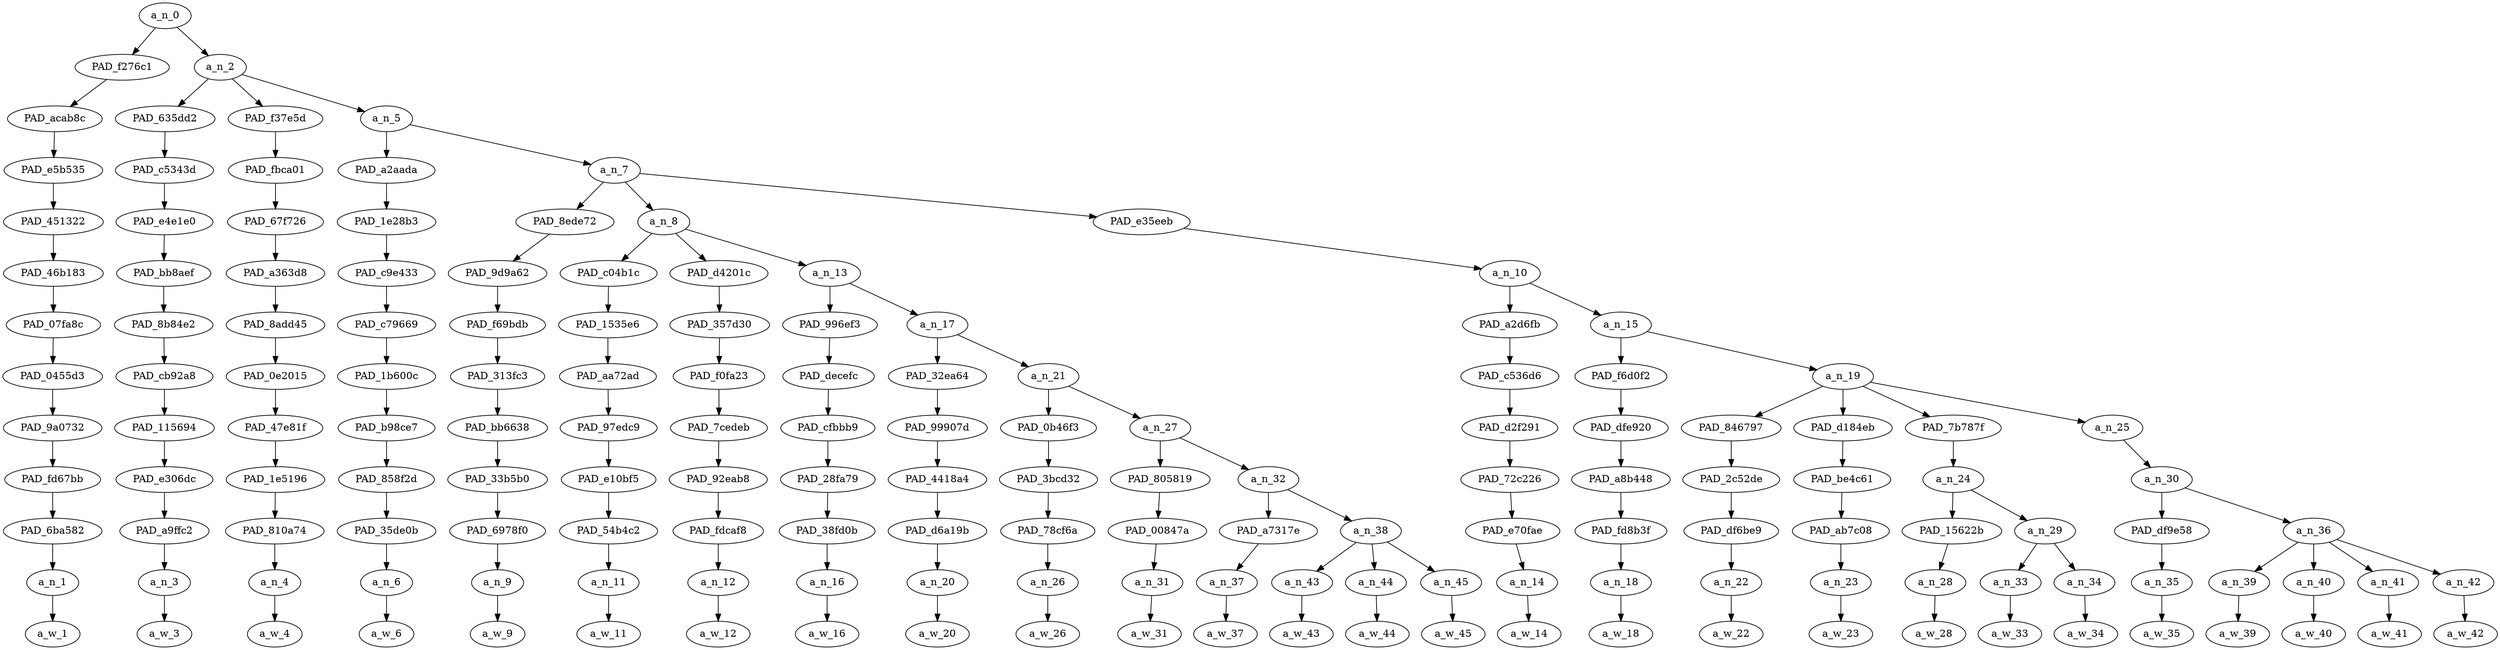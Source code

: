 strict digraph "" {
	a_n_0	[div_dir=1,
		index=0,
		level=12,
		pos="1.7418981481481481,12!",
		text_span="[0, 1, 2, 3, 4, 5, 6, 7, 8, 9, 10, 11, 12, 13, 14, 15, 16, 17, 18, 19, 20, 21, 22, 23, 24, 25, 26]",
		value=1.00000002];
	PAD_f276c1	[div_dir=1,
		index=0,
		level=11,
		pos="0.0,11!",
		text_span="[0]",
		value=0.02813218];
	a_n_0 -> PAD_f276c1;
	a_n_2	[div_dir=1,
		index=1,
		level=11,
		pos="3.4837962962962963,11!",
		text_span="[1, 2, 3, 4, 5, 6, 7, 8, 9, 10, 11, 12, 13, 14, 15, 16, 17, 18, 19, 20, 21, 22, 23, 24, 25, 26]",
		value=0.97115986];
	a_n_0 -> a_n_2;
	PAD_acab8c	[div_dir=1,
		index=0,
		level=10,
		pos="0.0,10!",
		text_span="[0]",
		value=0.02813218];
	PAD_f276c1 -> PAD_acab8c;
	PAD_e5b535	[div_dir=1,
		index=0,
		level=9,
		pos="0.0,9!",
		text_span="[0]",
		value=0.02813218];
	PAD_acab8c -> PAD_e5b535;
	PAD_451322	[div_dir=1,
		index=0,
		level=8,
		pos="0.0,8!",
		text_span="[0]",
		value=0.02813218];
	PAD_e5b535 -> PAD_451322;
	PAD_46b183	[div_dir=1,
		index=0,
		level=7,
		pos="0.0,7!",
		text_span="[0]",
		value=0.02813218];
	PAD_451322 -> PAD_46b183;
	PAD_07fa8c	[div_dir=1,
		index=0,
		level=6,
		pos="0.0,6!",
		text_span="[0]",
		value=0.02813218];
	PAD_46b183 -> PAD_07fa8c;
	PAD_0455d3	[div_dir=1,
		index=0,
		level=5,
		pos="0.0,5!",
		text_span="[0]",
		value=0.02813218];
	PAD_07fa8c -> PAD_0455d3;
	PAD_9a0732	[div_dir=1,
		index=0,
		level=4,
		pos="0.0,4!",
		text_span="[0]",
		value=0.02813218];
	PAD_0455d3 -> PAD_9a0732;
	PAD_fd67bb	[div_dir=1,
		index=0,
		level=3,
		pos="0.0,3!",
		text_span="[0]",
		value=0.02813218];
	PAD_9a0732 -> PAD_fd67bb;
	PAD_6ba582	[div_dir=1,
		index=0,
		level=2,
		pos="0.0,2!",
		text_span="[0]",
		value=0.02813218];
	PAD_fd67bb -> PAD_6ba582;
	a_n_1	[div_dir=1,
		index=0,
		level=1,
		pos="0.0,1!",
		text_span="[0]",
		value=0.02813218];
	PAD_6ba582 -> a_n_1;
	a_w_1	[div_dir=0,
		index=0,
		level=0,
		pos="0,0!",
		text_span="[0]",
		value=why];
	a_n_1 -> a_w_1;
	PAD_635dd2	[div_dir=1,
		index=1,
		level=10,
		pos="1.0,10!",
		text_span="[1]",
		value=0.02548842];
	a_n_2 -> PAD_635dd2;
	PAD_f37e5d	[div_dir=1,
		index=2,
		level=10,
		pos="2.0,10!",
		text_span="[2]",
		value=0.02469003];
	a_n_2 -> PAD_f37e5d;
	a_n_5	[div_dir=1,
		index=3,
		level=10,
		pos="7.451388888888889,10!",
		text_span="[3, 4, 5, 6, 7, 8, 9, 10, 11, 12, 13, 14, 15, 16, 17, 18, 19, 20, 21, 22, 23, 24, 25, 26]",
		value=0.92026833];
	a_n_2 -> a_n_5;
	PAD_c5343d	[div_dir=1,
		index=1,
		level=9,
		pos="1.0,9!",
		text_span="[1]",
		value=0.02548842];
	PAD_635dd2 -> PAD_c5343d;
	PAD_e4e1e0	[div_dir=1,
		index=1,
		level=8,
		pos="1.0,8!",
		text_span="[1]",
		value=0.02548842];
	PAD_c5343d -> PAD_e4e1e0;
	PAD_bb8aef	[div_dir=1,
		index=1,
		level=7,
		pos="1.0,7!",
		text_span="[1]",
		value=0.02548842];
	PAD_e4e1e0 -> PAD_bb8aef;
	PAD_8b84e2	[div_dir=1,
		index=1,
		level=6,
		pos="1.0,6!",
		text_span="[1]",
		value=0.02548842];
	PAD_bb8aef -> PAD_8b84e2;
	PAD_cb92a8	[div_dir=1,
		index=1,
		level=5,
		pos="1.0,5!",
		text_span="[1]",
		value=0.02548842];
	PAD_8b84e2 -> PAD_cb92a8;
	PAD_115694	[div_dir=1,
		index=1,
		level=4,
		pos="1.0,4!",
		text_span="[1]",
		value=0.02548842];
	PAD_cb92a8 -> PAD_115694;
	PAD_e306dc	[div_dir=1,
		index=1,
		level=3,
		pos="1.0,3!",
		text_span="[1]",
		value=0.02548842];
	PAD_115694 -> PAD_e306dc;
	PAD_a9ffc2	[div_dir=1,
		index=1,
		level=2,
		pos="1.0,2!",
		text_span="[1]",
		value=0.02548842];
	PAD_e306dc -> PAD_a9ffc2;
	a_n_3	[div_dir=1,
		index=1,
		level=1,
		pos="1.0,1!",
		text_span="[1]",
		value=0.02548842];
	PAD_a9ffc2 -> a_n_3;
	a_w_3	[div_dir=0,
		index=1,
		level=0,
		pos="1,0!",
		text_span="[1]",
		value=is];
	a_n_3 -> a_w_3;
	PAD_fbca01	[div_dir=1,
		index=2,
		level=9,
		pos="2.0,9!",
		text_span="[2]",
		value=0.02469003];
	PAD_f37e5d -> PAD_fbca01;
	PAD_67f726	[div_dir=1,
		index=2,
		level=8,
		pos="2.0,8!",
		text_span="[2]",
		value=0.02469003];
	PAD_fbca01 -> PAD_67f726;
	PAD_a363d8	[div_dir=1,
		index=2,
		level=7,
		pos="2.0,7!",
		text_span="[2]",
		value=0.02469003];
	PAD_67f726 -> PAD_a363d8;
	PAD_8add45	[div_dir=1,
		index=2,
		level=6,
		pos="2.0,6!",
		text_span="[2]",
		value=0.02469003];
	PAD_a363d8 -> PAD_8add45;
	PAD_0e2015	[div_dir=1,
		index=2,
		level=5,
		pos="2.0,5!",
		text_span="[2]",
		value=0.02469003];
	PAD_8add45 -> PAD_0e2015;
	PAD_47e81f	[div_dir=1,
		index=2,
		level=4,
		pos="2.0,4!",
		text_span="[2]",
		value=0.02469003];
	PAD_0e2015 -> PAD_47e81f;
	PAD_1e5196	[div_dir=1,
		index=2,
		level=3,
		pos="2.0,3!",
		text_span="[2]",
		value=0.02469003];
	PAD_47e81f -> PAD_1e5196;
	PAD_810a74	[div_dir=1,
		index=2,
		level=2,
		pos="2.0,2!",
		text_span="[2]",
		value=0.02469003];
	PAD_1e5196 -> PAD_810a74;
	a_n_4	[div_dir=1,
		index=2,
		level=1,
		pos="2.0,1!",
		text_span="[2]",
		value=0.02469003];
	PAD_810a74 -> a_n_4;
	a_w_4	[div_dir=0,
		index=2,
		level=0,
		pos="2,0!",
		text_span="[2]",
		value=it];
	a_n_4 -> a_w_4;
	PAD_a2aada	[div_dir=1,
		index=3,
		level=9,
		pos="3.0,9!",
		text_span="[3]",
		value=0.02293158];
	a_n_5 -> PAD_a2aada;
	a_n_7	[div_dir=1,
		index=4,
		level=9,
		pos="11.902777777777779,9!",
		text_span="[4, 5, 6, 7, 8, 9, 10, 11, 12, 13, 14, 15, 16, 17, 18, 19, 20, 21, 22, 23, 24, 25, 26]",
		value=0.89660823];
	a_n_5 -> a_n_7;
	PAD_1e28b3	[div_dir=1,
		index=3,
		level=8,
		pos="3.0,8!",
		text_span="[3]",
		value=0.02293158];
	PAD_a2aada -> PAD_1e28b3;
	PAD_c9e433	[div_dir=1,
		index=3,
		level=7,
		pos="3.0,7!",
		text_span="[3]",
		value=0.02293158];
	PAD_1e28b3 -> PAD_c9e433;
	PAD_c79669	[div_dir=1,
		index=3,
		level=6,
		pos="3.0,6!",
		text_span="[3]",
		value=0.02293158];
	PAD_c9e433 -> PAD_c79669;
	PAD_1b600c	[div_dir=1,
		index=3,
		level=5,
		pos="3.0,5!",
		text_span="[3]",
		value=0.02293158];
	PAD_c79669 -> PAD_1b600c;
	PAD_b98ce7	[div_dir=1,
		index=3,
		level=4,
		pos="3.0,4!",
		text_span="[3]",
		value=0.02293158];
	PAD_1b600c -> PAD_b98ce7;
	PAD_858f2d	[div_dir=1,
		index=3,
		level=3,
		pos="3.0,3!",
		text_span="[3]",
		value=0.02293158];
	PAD_b98ce7 -> PAD_858f2d;
	PAD_35de0b	[div_dir=1,
		index=3,
		level=2,
		pos="3.0,2!",
		text_span="[3]",
		value=0.02293158];
	PAD_858f2d -> PAD_35de0b;
	a_n_6	[div_dir=1,
		index=3,
		level=1,
		pos="3.0,1!",
		text_span="[3]",
		value=0.02293158];
	PAD_35de0b -> a_n_6;
	a_w_6	[div_dir=0,
		index=3,
		level=0,
		pos="3,0!",
		text_span="[3]",
		value=that];
	a_n_6 -> a_w_6;
	PAD_8ede72	[div_dir=-1,
		index=5,
		level=8,
		pos="14.0,8!",
		text_span="[14]",
		value=0.02387138];
	a_n_7 -> PAD_8ede72;
	a_n_8	[div_dir=1,
		index=4,
		level=8,
		pos="5.333333333333333,8!",
		text_span="[4, 5, 6, 7, 8, 9, 10, 11, 12, 13]",
		value=0.49260817];
	a_n_7 -> a_n_8;
	PAD_e35eeb	[div_dir=1,
		index=6,
		level=8,
		pos="16.375,8!",
		text_span="[15, 16, 17, 18, 19, 20, 21, 22, 23, 24, 25, 26]",
		value=0.37941209];
	a_n_7 -> PAD_e35eeb;
	PAD_9d9a62	[div_dir=-1,
		index=7,
		level=7,
		pos="14.0,7!",
		text_span="[14]",
		value=0.02387138];
	PAD_8ede72 -> PAD_9d9a62;
	PAD_f69bdb	[div_dir=-1,
		index=8,
		level=6,
		pos="14.0,6!",
		text_span="[14]",
		value=0.02387138];
	PAD_9d9a62 -> PAD_f69bdb;
	PAD_313fc3	[div_dir=-1,
		index=9,
		level=5,
		pos="14.0,5!",
		text_span="[14]",
		value=0.02387138];
	PAD_f69bdb -> PAD_313fc3;
	PAD_bb6638	[div_dir=-1,
		index=10,
		level=4,
		pos="14.0,4!",
		text_span="[14]",
		value=0.02387138];
	PAD_313fc3 -> PAD_bb6638;
	PAD_33b5b0	[div_dir=-1,
		index=11,
		level=3,
		pos="14.0,3!",
		text_span="[14]",
		value=0.02387138];
	PAD_bb6638 -> PAD_33b5b0;
	PAD_6978f0	[div_dir=-1,
		index=12,
		level=2,
		pos="14.0,2!",
		text_span="[14]",
		value=0.02387138];
	PAD_33b5b0 -> PAD_6978f0;
	a_n_9	[div_dir=-1,
		index=14,
		level=1,
		pos="14.0,1!",
		text_span="[14]",
		value=0.02387138];
	PAD_6978f0 -> a_n_9;
	a_w_9	[div_dir=0,
		index=14,
		level=0,
		pos="14,0!",
		text_span="[14]",
		value=but];
	a_n_9 -> a_w_9;
	PAD_c04b1c	[div_dir=1,
		index=4,
		level=7,
		pos="4.0,7!",
		text_span="[4]",
		value=0.02268045];
	a_n_8 -> PAD_c04b1c;
	PAD_d4201c	[div_dir=-1,
		index=5,
		level=7,
		pos="5.0,7!",
		text_span="[5]",
		value=0.02353135];
	a_n_8 -> PAD_d4201c;
	a_n_13	[div_dir=1,
		index=6,
		level=7,
		pos="7.0,7!",
		text_span="[6, 7, 8, 9, 10, 11, 12, 13]",
		value=0.44557785];
	a_n_8 -> a_n_13;
	PAD_1535e6	[div_dir=1,
		index=4,
		level=6,
		pos="4.0,6!",
		text_span="[4]",
		value=0.02268045];
	PAD_c04b1c -> PAD_1535e6;
	PAD_aa72ad	[div_dir=1,
		index=4,
		level=5,
		pos="4.0,5!",
		text_span="[4]",
		value=0.02268045];
	PAD_1535e6 -> PAD_aa72ad;
	PAD_97edc9	[div_dir=1,
		index=4,
		level=4,
		pos="4.0,4!",
		text_span="[4]",
		value=0.02268045];
	PAD_aa72ad -> PAD_97edc9;
	PAD_e10bf5	[div_dir=1,
		index=4,
		level=3,
		pos="4.0,3!",
		text_span="[4]",
		value=0.02268045];
	PAD_97edc9 -> PAD_e10bf5;
	PAD_54b4c2	[div_dir=1,
		index=4,
		level=2,
		pos="4.0,2!",
		text_span="[4]",
		value=0.02268045];
	PAD_e10bf5 -> PAD_54b4c2;
	a_n_11	[div_dir=1,
		index=4,
		level=1,
		pos="4.0,1!",
		text_span="[4]",
		value=0.02268045];
	PAD_54b4c2 -> a_n_11;
	a_w_11	[div_dir=0,
		index=4,
		level=0,
		pos="4,0!",
		text_span="[4]",
		value=we];
	a_n_11 -> a_w_11;
	PAD_357d30	[div_dir=-1,
		index=5,
		level=6,
		pos="5.0,6!",
		text_span="[5]",
		value=0.02353135];
	PAD_d4201c -> PAD_357d30;
	PAD_f0fa23	[div_dir=-1,
		index=5,
		level=5,
		pos="5.0,5!",
		text_span="[5]",
		value=0.02353135];
	PAD_357d30 -> PAD_f0fa23;
	PAD_7cedeb	[div_dir=-1,
		index=5,
		level=4,
		pos="5.0,4!",
		text_span="[5]",
		value=0.02353135];
	PAD_f0fa23 -> PAD_7cedeb;
	PAD_92eab8	[div_dir=-1,
		index=5,
		level=3,
		pos="5.0,3!",
		text_span="[5]",
		value=0.02353135];
	PAD_7cedeb -> PAD_92eab8;
	PAD_fdcaf8	[div_dir=-1,
		index=5,
		level=2,
		pos="5.0,2!",
		text_span="[5]",
		value=0.02353135];
	PAD_92eab8 -> PAD_fdcaf8;
	a_n_12	[div_dir=-1,
		index=5,
		level=1,
		pos="5.0,1!",
		text_span="[5]",
		value=0.02353135];
	PAD_fdcaf8 -> a_n_12;
	a_w_12	[div_dir=0,
		index=5,
		level=0,
		pos="5,0!",
		text_span="[5]",
		value=always];
	a_n_12 -> a_w_12;
	PAD_996ef3	[div_dir=1,
		index=6,
		level=6,
		pos="6.0,6!",
		text_span="[6]",
		value=0.02392918];
	a_n_13 -> PAD_996ef3;
	a_n_17	[div_dir=1,
		index=7,
		level=6,
		pos="8.0,6!",
		text_span="[7, 8, 9, 10, 11, 12, 13]",
		value=0.42079491];
	a_n_13 -> a_n_17;
	PAD_decefc	[div_dir=1,
		index=6,
		level=5,
		pos="6.0,5!",
		text_span="[6]",
		value=0.02392918];
	PAD_996ef3 -> PAD_decefc;
	PAD_cfbbb9	[div_dir=1,
		index=6,
		level=4,
		pos="6.0,4!",
		text_span="[6]",
		value=0.02392918];
	PAD_decefc -> PAD_cfbbb9;
	PAD_28fa79	[div_dir=1,
		index=6,
		level=3,
		pos="6.0,3!",
		text_span="[6]",
		value=0.02392918];
	PAD_cfbbb9 -> PAD_28fa79;
	PAD_38fd0b	[div_dir=1,
		index=6,
		level=2,
		pos="6.0,2!",
		text_span="[6]",
		value=0.02392918];
	PAD_28fa79 -> PAD_38fd0b;
	a_n_16	[div_dir=1,
		index=6,
		level=1,
		pos="6.0,1!",
		text_span="[6]",
		value=0.02392918];
	PAD_38fd0b -> a_n_16;
	a_w_16	[div_dir=0,
		index=6,
		level=0,
		pos="6,0!",
		text_span="[6]",
		value=hear];
	a_n_16 -> a_w_16;
	PAD_32ea64	[div_dir=1,
		index=7,
		level=5,
		pos="7.0,5!",
		text_span="[7]",
		value=0.02028037];
	a_n_17 -> PAD_32ea64;
	a_n_21	[div_dir=1,
		index=8,
		level=5,
		pos="9.0,5!",
		text_span="[8, 9, 10, 11, 12, 13]",
		value=0.39964936];
	a_n_17 -> a_n_21;
	PAD_99907d	[div_dir=1,
		index=7,
		level=4,
		pos="7.0,4!",
		text_span="[7]",
		value=0.02028037];
	PAD_32ea64 -> PAD_99907d;
	PAD_4418a4	[div_dir=1,
		index=7,
		level=3,
		pos="7.0,3!",
		text_span="[7]",
		value=0.02028037];
	PAD_99907d -> PAD_4418a4;
	PAD_d6a19b	[div_dir=1,
		index=7,
		level=2,
		pos="7.0,2!",
		text_span="[7]",
		value=0.02028037];
	PAD_4418a4 -> PAD_d6a19b;
	a_n_20	[div_dir=1,
		index=7,
		level=1,
		pos="7.0,1!",
		text_span="[7]",
		value=0.02028037];
	PAD_d6a19b -> a_n_20;
	a_w_20	[div_dir=0,
		index=7,
		level=0,
		pos="7,0!",
		text_span="[7]",
		value=about];
	a_n_20 -> a_w_20;
	PAD_0b46f3	[div_dir=-1,
		index=8,
		level=4,
		pos="8.0,4!",
		text_span="[8]",
		value=0.02317331];
	a_n_21 -> PAD_0b46f3;
	a_n_27	[div_dir=1,
		index=9,
		level=4,
		pos="10.0,4!",
		text_span="[9, 10, 11, 12, 13]",
		value=0.37557568];
	a_n_21 -> a_n_27;
	PAD_3bcd32	[div_dir=-1,
		index=8,
		level=3,
		pos="8.0,3!",
		text_span="[8]",
		value=0.02317331];
	PAD_0b46f3 -> PAD_3bcd32;
	PAD_78cf6a	[div_dir=-1,
		index=8,
		level=2,
		pos="8.0,2!",
		text_span="[8]",
		value=0.02317331];
	PAD_3bcd32 -> PAD_78cf6a;
	a_n_26	[div_dir=-1,
		index=8,
		level=1,
		pos="8.0,1!",
		text_span="[8]",
		value=0.02317331];
	PAD_78cf6a -> a_n_26;
	a_w_26	[div_dir=0,
		index=8,
		level=0,
		pos="8,0!",
		text_span="[8]",
		value=how];
	a_n_26 -> a_w_26;
	PAD_805819	[div_dir=1,
		index=9,
		level=3,
		pos="9.0,3!",
		text_span="[9]",
		value=0.04568388];
	a_n_27 -> PAD_805819;
	a_n_32	[div_dir=1,
		index=10,
		level=3,
		pos="11.0,3!",
		text_span="[10, 11, 12, 13]",
		value=0.32891346];
	a_n_27 -> a_n_32;
	PAD_00847a	[div_dir=1,
		index=9,
		level=2,
		pos="9.0,2!",
		text_span="[9]",
		value=0.04568388];
	PAD_805819 -> PAD_00847a;
	a_n_31	[div_dir=1,
		index=9,
		level=1,
		pos="9.0,1!",
		text_span="[9]",
		value=0.04568388];
	PAD_00847a -> a_n_31;
	a_w_31	[div_dir=0,
		index=9,
		level=0,
		pos="9,0!",
		text_span="[9]",
		value=rain];
	a_n_31 -> a_w_31;
	PAD_a7317e	[div_dir=1,
		index=10,
		level=2,
		pos="10.0,2!",
		text_span="[10]",
		value=0.08351366];
	a_n_32 -> PAD_a7317e;
	a_n_38	[div_dir=1,
		index=11,
		level=2,
		pos="12.0,2!",
		text_span="[11, 12, 13]",
		value=0.24450970];
	a_n_32 -> a_n_38;
	a_n_37	[div_dir=1,
		index=10,
		level=1,
		pos="10.0,1!",
		text_span="[10]",
		value=0.08351366];
	PAD_a7317e -> a_n_37;
	a_w_37	[div_dir=0,
		index=10,
		level=0,
		pos="10,0!",
		text_span="[10]",
		value=depresses];
	a_n_37 -> a_w_37;
	a_n_43	[div_dir=1,
		index=11,
		level=1,
		pos="11.0,1!",
		text_span="[11]",
		value=0.17417326];
	a_n_38 -> a_n_43;
	a_n_44	[div_dir=1,
		index=12,
		level=1,
		pos="12.0,1!",
		text_span="[12]",
		value=0.04099471];
	a_n_38 -> a_n_44;
	a_n_45	[div_dir=-1,
		index=13,
		level=1,
		pos="13.0,1!",
		text_span="[13]",
		value=0.02828906];
	a_n_38 -> a_n_45;
	a_w_43	[div_dir=0,
		index=11,
		level=0,
		pos="11,0!",
		text_span="[11]",
		value=nigger];
	a_n_43 -> a_w_43;
	a_w_44	[div_dir=0,
		index=12,
		level=0,
		pos="12,0!",
		text_span="[12]",
		value=voter];
	a_n_44 -> a_w_44;
	a_w_45	[div_dir=0,
		index=13,
		level=0,
		pos="13,0!",
		text_span="[13]",
		value=turnout];
	a_n_45 -> a_w_45;
	a_n_10	[div_dir=1,
		index=8,
		level=7,
		pos="16.375,7!",
		text_span="[15, 16, 17, 18, 19, 20, 21, 22, 23, 24, 25, 26]",
		value=0.37941209];
	PAD_e35eeb -> a_n_10;
	PAD_a2d6fb	[div_dir=1,
		index=9,
		level=6,
		pos="15.0,6!",
		text_span="[15]",
		value=0.02429934];
	a_n_10 -> PAD_a2d6fb;
	a_n_15	[div_dir=1,
		index=10,
		level=6,
		pos="17.75,6!",
		text_span="[16, 17, 18, 19, 20, 21, 22, 23, 24, 25, 26]",
		value=0.35487705];
	a_n_10 -> a_n_15;
	PAD_c536d6	[div_dir=1,
		index=10,
		level=5,
		pos="15.0,5!",
		text_span="[15]",
		value=0.02429934];
	PAD_a2d6fb -> PAD_c536d6;
	PAD_d2f291	[div_dir=1,
		index=11,
		level=4,
		pos="15.0,4!",
		text_span="[15]",
		value=0.02429934];
	PAD_c536d6 -> PAD_d2f291;
	PAD_72c226	[div_dir=1,
		index=12,
		level=3,
		pos="15.0,3!",
		text_span="[15]",
		value=0.02429934];
	PAD_d2f291 -> PAD_72c226;
	PAD_e70fae	[div_dir=1,
		index=13,
		level=2,
		pos="15.0,2!",
		text_span="[15]",
		value=0.02429934];
	PAD_72c226 -> PAD_e70fae;
	a_n_14	[div_dir=1,
		index=15,
		level=1,
		pos="15.0,1!",
		text_span="[15]",
		value=0.02429934];
	PAD_e70fae -> a_n_14;
	a_w_14	[div_dir=0,
		index=15,
		level=0,
		pos="15,0!",
		text_span="[15]",
		value=they];
	a_n_14 -> a_w_14;
	PAD_f6d0f2	[div_dir=1,
		index=11,
		level=5,
		pos="16.0,5!",
		text_span="[16]",
		value=0.02242467];
	a_n_15 -> PAD_f6d0f2;
	a_n_19	[div_dir=1,
		index=12,
		level=5,
		pos="19.5,5!",
		text_span="[17, 18, 19, 20, 21, 22, 23, 24, 25, 26]",
		value=0.33226813];
	a_n_15 -> a_n_19;
	PAD_dfe920	[div_dir=1,
		index=12,
		level=4,
		pos="16.0,4!",
		text_span="[16]",
		value=0.02242467];
	PAD_f6d0f2 -> PAD_dfe920;
	PAD_a8b448	[div_dir=1,
		index=13,
		level=3,
		pos="16.0,3!",
		text_span="[16]",
		value=0.02242467];
	PAD_dfe920 -> PAD_a8b448;
	PAD_fd8b3f	[div_dir=1,
		index=14,
		level=2,
		pos="16.0,2!",
		text_span="[16]",
		value=0.02242467];
	PAD_a8b448 -> PAD_fd8b3f;
	a_n_18	[div_dir=1,
		index=16,
		level=1,
		pos="16.0,1!",
		text_span="[16]",
		value=0.02242467];
	PAD_fd8b3f -> a_n_18;
	a_w_18	[div_dir=0,
		index=16,
		level=0,
		pos="16,0!",
		text_span="[16]",
		value=will];
	a_n_18 -> a_w_18;
	PAD_846797	[div_dir=1,
		index=13,
		level=4,
		pos="17.0,4!",
		text_span="[17]",
		value=0.01950109];
	a_n_19 -> PAD_846797;
	PAD_d184eb	[div_dir=1,
		index=14,
		level=4,
		pos="18.0,4!",
		text_span="[18]",
		value=0.01993242];
	a_n_19 -> PAD_d184eb;
	PAD_7b787f	[div_dir=1,
		index=15,
		level=4,
		pos="19.75,4!",
		text_span="[19, 20, 21]",
		value=0.07559486];
	a_n_19 -> PAD_7b787f;
	a_n_25	[div_dir=1,
		index=16,
		level=4,
		pos="23.25,4!",
		text_span="[22, 23, 24, 25, 26]",
		value=0.21706026];
	a_n_19 -> a_n_25;
	PAD_2c52de	[div_dir=1,
		index=14,
		level=3,
		pos="17.0,3!",
		text_span="[17]",
		value=0.01950109];
	PAD_846797 -> PAD_2c52de;
	PAD_df6be9	[div_dir=1,
		index=15,
		level=2,
		pos="17.0,2!",
		text_span="[17]",
		value=0.01950109];
	PAD_2c52de -> PAD_df6be9;
	a_n_22	[div_dir=1,
		index=17,
		level=1,
		pos="17.0,1!",
		text_span="[17]",
		value=0.01950109];
	PAD_df6be9 -> a_n_22;
	a_w_22	[div_dir=0,
		index=17,
		level=0,
		pos="17,0!",
		text_span="[17]",
		value=go];
	a_n_22 -> a_w_22;
	PAD_be4c61	[div_dir=1,
		index=15,
		level=3,
		pos="18.0,3!",
		text_span="[18]",
		value=0.01993242];
	PAD_d184eb -> PAD_be4c61;
	PAD_ab7c08	[div_dir=1,
		index=16,
		level=2,
		pos="18.0,2!",
		text_span="[18]",
		value=0.01993242];
	PAD_be4c61 -> PAD_ab7c08;
	a_n_23	[div_dir=1,
		index=18,
		level=1,
		pos="18.0,1!",
		text_span="[18]",
		value=0.01993242];
	PAD_ab7c08 -> a_n_23;
	a_w_23	[div_dir=0,
		index=18,
		level=0,
		pos="18,0!",
		text_span="[18]",
		value=out];
	a_n_23 -> a_w_23;
	a_n_24	[div_dir=1,
		index=16,
		level=3,
		pos="19.75,3!",
		text_span="[19, 20, 21]",
		value=0.07559486];
	PAD_7b787f -> a_n_24;
	PAD_15622b	[div_dir=1,
		index=17,
		level=2,
		pos="19.0,2!",
		text_span="[19]",
		value=0.02051697];
	a_n_24 -> PAD_15622b;
	a_n_29	[div_dir=1,
		index=18,
		level=2,
		pos="20.5,2!",
		text_span="[20, 21]",
		value=0.05491037];
	a_n_24 -> a_n_29;
	a_n_28	[div_dir=1,
		index=19,
		level=1,
		pos="19.0,1!",
		text_span="[19]",
		value=0.02051697];
	PAD_15622b -> a_n_28;
	a_w_28	[div_dir=0,
		index=19,
		level=0,
		pos="19,0!",
		text_span="[19]",
		value=in];
	a_n_28 -> a_w_28;
	a_n_33	[div_dir=1,
		index=20,
		level=1,
		pos="20.0,1!",
		text_span="[20]",
		value=0.02200847];
	a_n_29 -> a_n_33;
	a_n_34	[div_dir=1,
		index=21,
		level=1,
		pos="21.0,1!",
		text_span="[21]",
		value=0.03272764];
	a_n_29 -> a_n_34;
	a_w_33	[div_dir=0,
		index=20,
		level=0,
		pos="20,0!",
		text_span="[20]",
		value=a];
	a_n_33 -> a_w_33;
	a_w_34	[div_dir=0,
		index=21,
		level=0,
		pos="21,0!",
		text_span="[21]",
		value=hurricane];
	a_n_34 -> a_w_34;
	a_n_30	[div_dir=1,
		index=17,
		level=3,
		pos="23.25,3!",
		text_span="[22, 23, 24, 25, 26]",
		value=0.21697203];
	a_n_25 -> a_n_30;
	PAD_df9e58	[div_dir=1,
		index=19,
		level=2,
		pos="22.0,2!",
		text_span="[22]",
		value=0.02687356];
	a_n_30 -> PAD_df9e58;
	a_n_36	[div_dir=1,
		index=20,
		level=2,
		pos="24.5,2!",
		text_span="[23, 24, 25, 26]",
		value=0.19001024];
	a_n_30 -> a_n_36;
	a_n_35	[div_dir=1,
		index=22,
		level=1,
		pos="22.0,1!",
		text_span="[22]",
		value=0.02687356];
	PAD_df9e58 -> a_n_35;
	a_w_35	[div_dir=0,
		index=22,
		level=0,
		pos="22,0!",
		text_span="[22]",
		value=to];
	a_n_35 -> a_w_35;
	a_n_39	[div_dir=1,
		index=23,
		level=1,
		pos="23.0,1!",
		text_span="[23]",
		value=0.05680308];
	a_n_36 -> a_n_39;
	a_n_40	[div_dir=-1,
		index=24,
		level=1,
		pos="24.0,1!",
		text_span="[24]",
		value=0.06413806];
	a_n_36 -> a_n_40;
	a_n_41	[div_dir=1,
		index=25,
		level=1,
		pos="25.0,1!",
		text_span="[25]",
		value=0.03813748];
	a_n_36 -> a_n_41;
	a_n_42	[div_dir=1,
		index=26,
		level=1,
		pos="26.0,1!",
		text_span="[26]",
		value=0.03087346];
	a_n_36 -> a_n_42;
	a_w_39	[div_dir=0,
		index=23,
		level=0,
		pos="23,0!",
		text_span="[23]",
		value=loot];
	a_n_39 -> a_w_39;
	a_w_40	[div_dir=0,
		index=24,
		level=0,
		pos="24,0!",
		text_span="[24]",
		value=and];
	a_n_40 -> a_w_40;
	a_w_41	[div_dir=0,
		index=25,
		level=0,
		pos="25,0!",
		text_span="[25]",
		value=steal];
	a_n_41 -> a_w_41;
	a_w_42	[div_dir=0,
		index=26,
		level=0,
		pos="26,0!",
		text_span="[26]",
		value=shit];
	a_n_42 -> a_w_42;
}
